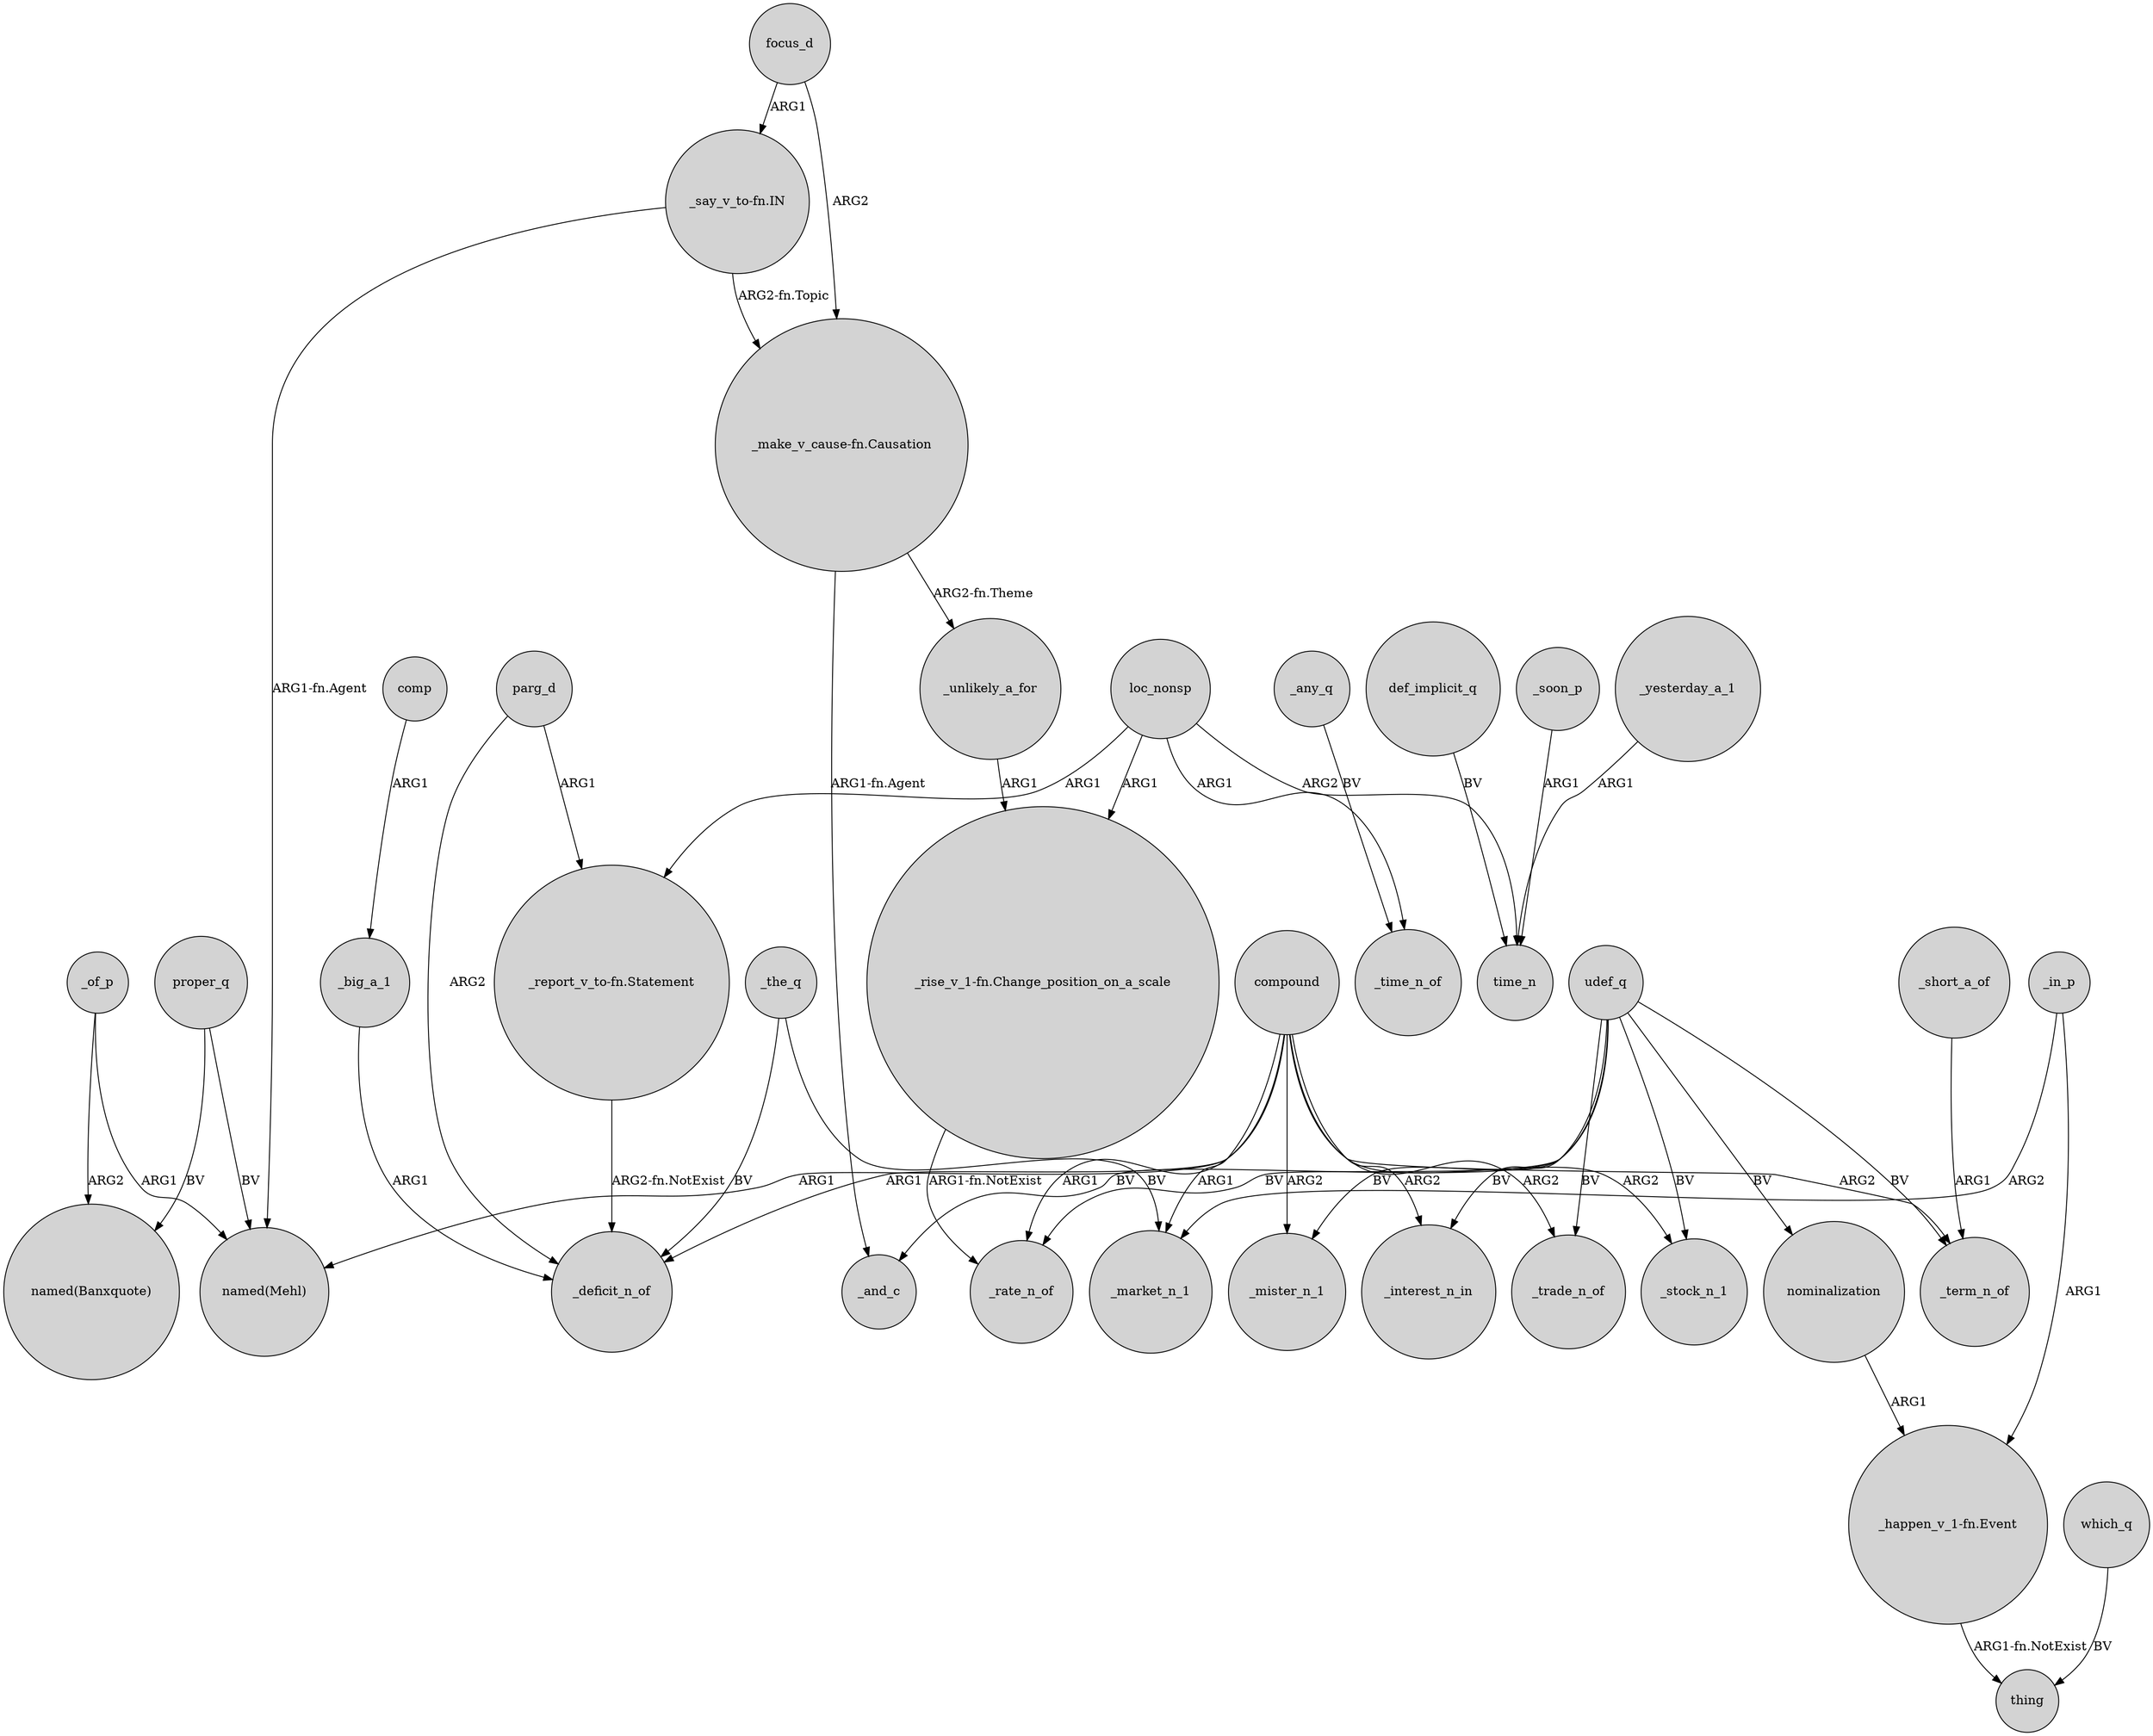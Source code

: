 digraph {
	node [shape=circle style=filled]
	"_say_v_to-fn.IN" -> "_make_v_cause-fn.Causation" [label="ARG2-fn.Topic"]
	proper_q -> "named(Mehl)" [label=BV]
	_of_p -> "named(Banxquote)" [label=ARG2]
	udef_q -> _trade_n_of [label=BV]
	_yesterday_a_1 -> time_n [label=ARG1]
	comp -> _big_a_1 [label=ARG1]
	_unlikely_a_for -> "_rise_v_1-fn.Change_position_on_a_scale" [label=ARG1]
	_big_a_1 -> _deficit_n_of [label=ARG1]
	def_implicit_q -> time_n [label=BV]
	compound -> _term_n_of [label=ARG2]
	"_say_v_to-fn.IN" -> "named(Mehl)" [label="ARG1-fn.Agent"]
	proper_q -> "named(Banxquote)" [label=BV]
	compound -> _mister_n_1 [label=ARG2]
	_any_q -> _time_n_of [label=BV]
	"_rise_v_1-fn.Change_position_on_a_scale" -> _rate_n_of [label="ARG1-fn.NotExist"]
	_short_a_of -> _term_n_of [label=ARG1]
	nominalization -> "_happen_v_1-fn.Event" [label=ARG1]
	compound -> _rate_n_of [label=ARG1]
	udef_q -> _mister_n_1 [label=BV]
	loc_nonsp -> _time_n_of [label=ARG1]
	"_make_v_cause-fn.Causation" -> _and_c [label="ARG1-fn.Agent"]
	udef_q -> _rate_n_of [label=BV]
	loc_nonsp -> "_report_v_to-fn.Statement" [label=ARG1]
	udef_q -> _interest_n_in [label=BV]
	_of_p -> "named(Mehl)" [label=ARG1]
	compound -> _interest_n_in [label=ARG2]
	loc_nonsp -> time_n [label=ARG2]
	compound -> _stock_n_1 [label=ARG2]
	udef_q -> _stock_n_1 [label=BV]
	"_make_v_cause-fn.Causation" -> _unlikely_a_for [label="ARG2-fn.Theme"]
	focus_d -> "_make_v_cause-fn.Causation" [label=ARG2]
	"_report_v_to-fn.Statement" -> _deficit_n_of [label="ARG2-fn.NotExist"]
	"_happen_v_1-fn.Event" -> thing [label="ARG1-fn.NotExist"]
	compound -> _trade_n_of [label=ARG2]
	loc_nonsp -> "_rise_v_1-fn.Change_position_on_a_scale" [label=ARG1]
	compound -> _deficit_n_of [label=ARG1]
	parg_d -> "_report_v_to-fn.Statement" [label=ARG1]
	udef_q -> _term_n_of [label=BV]
	udef_q -> nominalization [label=BV]
	_in_p -> _market_n_1 [label=ARG2]
	_in_p -> "_happen_v_1-fn.Event" [label=ARG1]
	_the_q -> _deficit_n_of [label=BV]
	_soon_p -> time_n [label=ARG1]
	compound -> "named(Mehl)" [label=ARG1]
	compound -> _market_n_1 [label=ARG1]
	_the_q -> _market_n_1 [label=BV]
	udef_q -> _and_c [label=BV]
	parg_d -> _deficit_n_of [label=ARG2]
	focus_d -> "_say_v_to-fn.IN" [label=ARG1]
	which_q -> thing [label=BV]
}
